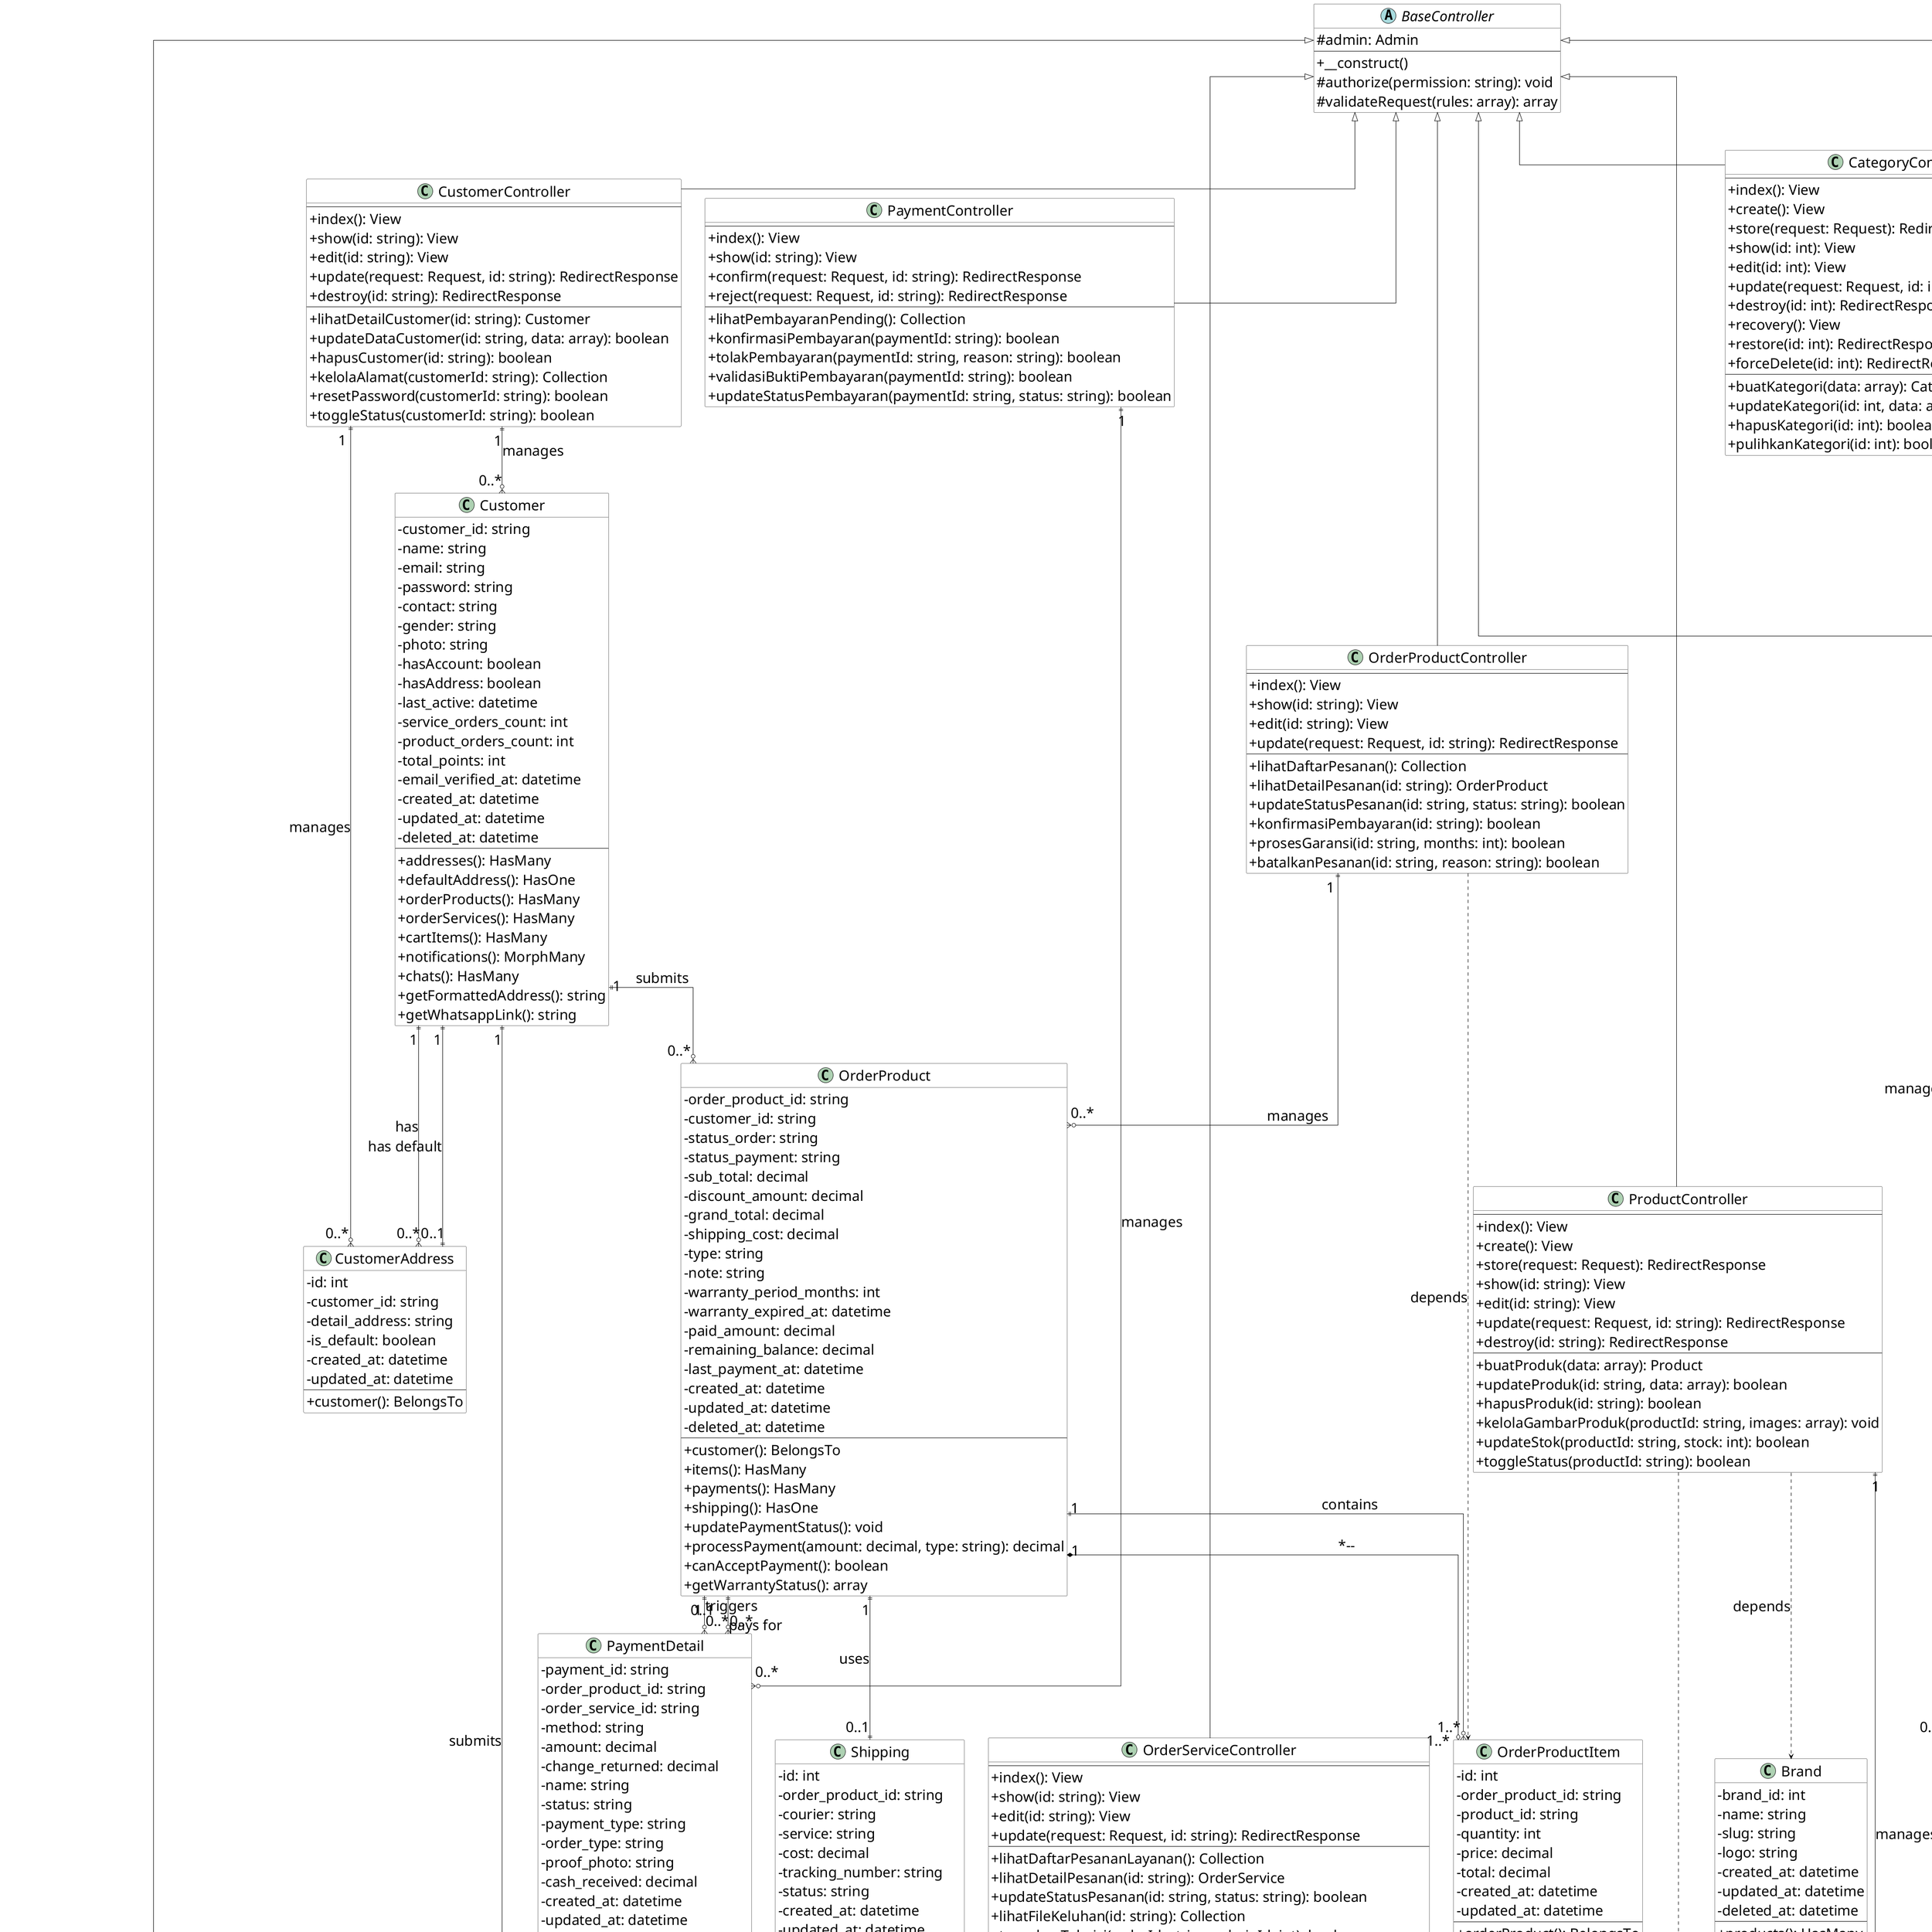 @startuml Admin E-commerce & Service Management System

skinparam linetype ortho
skinparam classAttributeIconSize 0
skinparam defaultFontSize 30
skinparam defaultFontName "Arial"
skinparam nodesep 50
skinparam ranksep 80
skinparam minClassWidth 200
skinparam class {
    BackgroundColor White
    BorderColor Black
    ArrowColor Black
}
skinparam packageStyle rectangle
!define SPACING_HORIZONTAL 100
!define SPACING_VERTICAL 120

class Admin {
    - id: int
    - name: string
    - email: string
    - password: string
    - role: string
    - theme: string
    - last_seen_at: datetime
    - email_verified_at: datetime
    --
    + login(email: string, password: string): boolean
    + logout(): void
    + cekOtorisasi(permission: string): boolean
    + isOnline(): boolean
    + updateLastSeen(): void
    + hasRole(role: string): boolean
}

abstract class BaseController {
    # admin: Admin
    --
    + __construct()
    # authorize(permission: string): void
    # validateRequest(rules: array): array
}

class CategoryController {
    --
    + index(): View
    + create(): View
    + store(request: Request): RedirectResponse
    + show(id: int): View
    + edit(id: int): View
    + update(request: Request, id: int): RedirectResponse
    + destroy(id: int): RedirectResponse
    + recovery(): View
    + restore(id: int): RedirectResponse
    + forceDelete(id: int): RedirectResponse
    --
    + buatKategori(data: array): Category
    + updateKategori(id: int, data: array): boolean
    + hapusKategori(id: int): boolean
    + pulihkanKategori(id: int): boolean
}

class ProductController {
    --
    + index(): View
    + create(): View
    + store(request: Request): RedirectResponse
    + show(id: string): View
    + edit(id: string): View
    + update(request: Request, id: string): RedirectResponse
    + destroy(id: string): RedirectResponse
    --
    + buatProduk(data: array): Product
    + updateProduk(id: string, data: array): boolean
    + hapusProduk(id: string): boolean
    + kelolaGambarProduk(productId: string, images: array): void
    + updateStok(productId: string, stock: int): boolean
    + toggleStatus(productId: string): boolean
}

class ServiceController {
    --
    + index(): View
    + create(): View
    + store(request: Request): RedirectResponse
    + show(id: string): View
    + edit(id: string): View
    + update(request: Request, id: string): RedirectResponse
    + destroy(id: string): RedirectResponse
    --
    + buatLayanan(data: array): Service
    + updateLayanan(id: string, data: array): boolean
    + hapusLayanan(id: string): boolean
    + updateHarga(serviceId: string, price: decimal): boolean
    + toggleKetersediaan(serviceId: string): boolean
}

class VoucherController {
    --
    + index(): View
    + create(): View
    + store(request: Request): RedirectResponse
    + show(id: int): View
    + edit(id: int): View
    + update(request: Request, id: int): RedirectResponse
    + destroy(id: int): RedirectResponse
    --
    + buatVoucher(data: array): Voucher
    + updateVoucher(id: int, data: array): boolean
    + hapusVoucher(id: int): boolean
    + validasiVoucher(code: string): boolean
    + toggleStatus(id: int): boolean
    + cekMasaBerlaku(id: int): boolean
}

class CustomerController {
    --
    + index(): View
    + show(id: string): View
    + edit(id: string): View
    + update(request: Request, id: string): RedirectResponse
    + destroy(id: string): RedirectResponse
    --
    + lihatDetailCustomer(id: string): Customer
    + updateDataCustomer(id: string, data: array): boolean
    + hapusCustomer(id: string): boolean
    + kelolaAlamat(customerId: string): Collection
    + resetPassword(customerId: string): boolean
    + toggleStatus(customerId: string): boolean
}

class OrderProductController {
    --
    + index(): View
    + show(id: string): View
    + edit(id: string): View
    + update(request: Request, id: string): RedirectResponse
    --
    + lihatDaftarPesanan(): Collection
    + lihatDetailPesanan(id: string): OrderProduct
    + updateStatusPesanan(id: string, status: string): boolean
    + konfirmasiPembayaran(id: string): boolean
    + prosesGaransi(id: string, months: int): boolean
    + batalkanPesanan(id: string, reason: string): boolean
}

class OrderServiceController {
    --
    + index(): View
    + show(id: string): View
    + edit(id: string): View
    + update(request: Request, id: string): RedirectResponse
    --
    + lihatDaftarPesananLayanan(): Collection
    + lihatDetailPesanan(id: string): OrderService
    + updateStatusPesanan(id: string, status: string): boolean
    + lihatFileKeluhan(id: string): Collection
    + tugaskanTeknisi(orderId: string, adminId: int): boolean
    + aturJadwalLayanan(orderId: string, schedule: datetime): boolean
}

class PaymentController {
    --
    + index(): View
    + show(id: string): View
    + confirm(request: Request, id: string): RedirectResponse
    + reject(request: Request, id: string): RedirectResponse
    --
    + lihatPembayaranPending(): Collection
    + konfirmasiPembayaran(paymentId: string): boolean
    + tolakPembayaran(paymentId: string, reason: string): boolean
    + validasiBuktiPembayaran(paymentId: string): boolean
    + updateStatusPembayaran(paymentId: string, status: string): boolean
}

class TechnicianScheduleController {
    --
    + index(): View
    + show(id: string): View
    + assign(request: Request): RedirectResponse
    + schedule(request: Request): RedirectResponse
    --
    + lihatAntrianLayanan(): Collection
    + lihatJadwalTeknisi(): Collection
    + tugaskanTiketLayanan(ticketId: string, adminId: int): boolean
    + aturSlotWaktu(ticketId: string, schedule: datetime): boolean
    + updateStatusTiket(ticketId: string, status: string): boolean
    + lihatBebanKerjaTeknisi(adminId: int): array
}

class Category {
    - categories_id: int
    - name: string
    - type: string
    - slug: string
    - created_at: datetime
    - updated_at: datetime
    - deleted_at: datetime
    --
    + products(): HasMany
    + services(): HasMany
    + generateSlug(): string
}

class Brand {
    - brand_id: int
    - name: string
    - slug: string
    - logo: string
    - created_at: datetime
    - updated_at: datetime
    - deleted_at: datetime
    --
    + products(): HasMany
}

class Product {
    - product_id: string
    - categories_id: int
    - brand_id: int
    - name: string
    - description: string
    - price: decimal
    - weight: int
    - stock: int
    - is_active: boolean
    - sold_count: int
    - slug: string
    - created_at: datetime
    - updated_at: datetime
    - deleted_at: datetime
    --
    + category(): BelongsTo
    + brand(): BelongsTo
    + images(): HasMany
    + getThumbnailUrl(): string
    + updateStock(quantity: int): void
    + incrementSoldCount(): void
}

class ProductImage {
    - id: int
    - product_id: string
    - url: string
    - is_main: boolean
    - created_at: datetime
    - updated_at: datetime
    --
    + product(): BelongsTo
}

class Service {
    - service_id: string
    - categories_id: int
    - name: string
    - description: string
    - price: decimal
    - thumbnail: string
    - slug: string
    - is_active: boolean
    - sold_count: int
    - created_at: datetime
    - updated_at: datetime
    - deleted_at: datetime
    --
    + category(): BelongsTo
    + getThumbnailUrl(): string
    + incrementSoldCount(): void
}

class Voucher {
    - voucher_id: int
    - code: string
    - name: string
    - type: string
    - discount_percentage: decimal
    - discount_amount: decimal
    - minimum_order_amount: decimal
    - is_active: boolean
    - used_count: int
    - start_date: date
    - end_date: date
    - created_at: datetime
    - updated_at: datetime
    - deleted_at: datetime
    --
    + isCurrentlyValid(): boolean
    + canBeUsed(): boolean
    + incrementUsedCount(): void
    + calculateDiscount(orderAmount: decimal): decimal
}

class Customer {
    - customer_id: string
    - name: string
    - email: string
    - password: string
    - contact: string
    - gender: string
    - photo: string
    - hasAccount: boolean
    - hasAddress: boolean
    - last_active: datetime
    - service_orders_count: int
    - product_orders_count: int
    - total_points: int
    - email_verified_at: datetime
    - created_at: datetime
    - updated_at: datetime
    - deleted_at: datetime
    --
    + addresses(): HasMany
    + defaultAddress(): HasOne
    + orderProducts(): HasMany
    + orderServices(): HasMany
    + cartItems(): HasMany
    + notifications(): MorphMany
    + chats(): HasMany
    + getFormattedAddress(): string
    + getWhatsappLink(): string
}

class CustomerAddress {
    - id: int
    - customer_id: string
    - detail_address: string
    - is_default: boolean
    - created_at: datetime
    - updated_at: datetime
    --
    + customer(): BelongsTo
}

class OrderProduct {
    - order_product_id: string
    - customer_id: string
    - status_order: string
    - status_payment: string
    - sub_total: decimal
    - discount_amount: decimal
    - grand_total: decimal
    - shipping_cost: decimal
    - type: string
    - note: string
    - warranty_period_months: int
    - warranty_expired_at: datetime
    - paid_amount: decimal
    - remaining_balance: decimal
    - last_payment_at: datetime
    - created_at: datetime
    - updated_at: datetime
    - deleted_at: datetime
    --
    + customer(): BelongsTo
    + items(): HasMany
    + payments(): HasMany
    + shipping(): HasOne
    + updatePaymentStatus(): void
    + processPayment(amount: decimal, type: string): decimal
    + canAcceptPayment(): boolean
    + getWarrantyStatus(): array
}

class OrderProductItem {
    - id: int
    - order_product_id: string
    - product_id: string
    - quantity: int
    - price: decimal
    - total: decimal
    - created_at: datetime
    - updated_at: datetime
    --
    + orderProduct(): BelongsTo
    + product(): BelongsTo
}

class OrderService {
    - order_service_id: string
    - customer_id: string
    - status_order: string
    - status_payment: string
    - complaints: string
    - type: string
    - device: string
    - note: string
    - hasTicket: boolean
    - hasDevice: boolean
    - sub_total: decimal
    - grand_total: decimal
    - discount_amount: decimal
    - warranty_period_months: int
    - warranty_expired_at: datetime
    - paid_amount: decimal
    - remaining_balance: decimal
    - last_payment_at: datetime
    - created_at: datetime
    - updated_at: datetime
    - deleted_at: datetime
    --
    + customer(): BelongsTo
    + items(): HasMany
    + images(): HasMany
    + media(): HasMany
    + tickets(): HasMany
    + paymentDetails(): HasMany
    + updatePaymentStatus(): void
    + processPayment(amount: decimal, type: string): decimal
    + canAcceptPayment(): boolean
    + getWarrantyStatus(): array
}

class OrderServiceItem {
    - id: int
    - order_service_id: string
    - service_id: string
    - quantity: int
    - price: decimal
    - total: decimal
    - created_at: datetime
    - updated_at: datetime
    --
    + orderService(): BelongsTo
    + service(): BelongsTo
}

class PaymentDetail {
    - payment_id: string
    - order_product_id: string
    - order_service_id: string
    - method: string
    - amount: decimal
    - change_returned: decimal
    - name: string
    - status: string
    - payment_type: string
    - order_type: string
    - proof_photo: string
    - cash_received: decimal
    - created_at: datetime
    - updated_at: datetime
    - deleted_at: datetime
    --
    + orderProduct(): BelongsTo
    + orderService(): BelongsTo
    + getOrder(): Model
    + validate(): array
    + getFormattedAmount(): string
    + getProofPhotoUrl(): string
}

class ServiceTicket {
    - service_ticket_id: string
    - order_service_id: string
    - admin_id: int
    - status: string
    - schedule_date: datetime
    - estimation_days: int
    - estimate_date: datetime
    - visit_schedule: datetime
    - created_at: datetime
    - updated_at: datetime
    - deleted_at: datetime
    --
    + orderService(): BelongsTo
    + admin(): BelongsTo
    + actions(): HasMany
    + updateStatus(status: string): void
    + assignTechnician(adminId: int): void
}

class ServiceAction {
    - id: int
    - service_ticket_id: string
    - action: string
    - description: string
    - created_at: datetime
    - updated_at: datetime
    --
    + serviceTicket(): BelongsTo
}

class Shipping {
    - id: int
    - order_product_id: string
    - courier: string
    - service: string
    - cost: decimal
    - tracking_number: string
    - status: string
    - created_at: datetime
    - updated_at: datetime
    --
    + orderProduct(): BelongsTo
}

' ==============================
' Generalisation (Inheritance) - IS-A Relationships
' ==============================
BaseController <|-- CategoryController
BaseController <|-- ProductController
BaseController <|-- ServiceController
BaseController <|-- VoucherController
BaseController <|-- CustomerController
BaseController <|-- OrderProductController
BaseController <|-- OrderServiceController
BaseController <|-- PaymentController
BaseController <|-- TechnicianScheduleController

' ==============================
' Dependencies (dashed line with arrow)
' ==============================
ProductController ..> Brand : "depends"
ProductController ..> ProductImage : "depends"
OrderProductController ..> OrderProductItem : "depends"
OrderServiceController ..> OrderServiceItem : "depends"

' ==============================
' Controller Management Associations (1 to 0..*)
' ==============================
CategoryController ||--o{ Category : "1" manages "0..*"
ProductController ||--o{ Product : "1" manages "0..*"
ServiceController ||--o{ Service : "1" manages "0..*"
VoucherController ||--o{ Voucher : "1" manages "0..*"
CustomerController ||--o{ Customer : "1" manages "0..*"
CustomerController ||--o{ CustomerAddress : "1" manages "0..*"
OrderProductController ||--o{ OrderProduct : "1" manages "0..*"
OrderServiceController ||--o{ OrderService : "1" manages "0..*"
PaymentController ||--o{ PaymentDetail : "1" manages "0..*"
TechnicianScheduleController ||--o{ ServiceTicket : "1" manages "0..*"
TechnicianScheduleController ||--o{ ServiceAction : "1" manages "0..*"

' ==============================
' One-to-Many Associations with Cardinality (1 to 0..*)
' ==============================
Category ||--o{ Product : "1" contains "0..*"
Category ||--o{ Service : "1" classifies "0..*"
Brand ||--o{ Product : "1" owns "0..*"
Customer ||--o{ CustomerAddress : "1" has "0..*"
Customer ||--o{ OrderProduct : "1" submits "0..*"
Customer ||--o{ OrderService : "1" submits "0..*"
OrderProduct ||--o{ OrderProductItem : "1" contains "1..*"
OrderProduct ||--o{ PaymentDetail : "1" triggers "0..*"
OrderService ||--o{ OrderServiceItem : "1" contains "1..*"
OrderService ||--o{ PaymentDetail : "1" triggers "0..*"
OrderService ||--o{ ServiceTicket : "1" generates "0..1"
ServiceTicket ||--o{ ServiceAction : "1" contains "0..*"
Product ||--o{ ProductImage : "1" contains "0..*"
Admin ||--o{ ServiceTicket : "1" handles "0..*"

' ==============================
' Many-to-One Reference Associations (0..* to 1)
' ==============================
OrderProductItem }o--|| Product : "0..*" references "1"
OrderServiceItem }o--|| Service : "0..*" references "1"
PaymentDetail }o--|| OrderProduct : "0..*" pays for "0..1"
PaymentDetail }o--|| OrderService : "0..*" pays for "0..1"

' ==============================
' One-to-One Associations (1 to 0..1)
' ==============================
OrderProduct ||--|| Shipping : "1" uses "0..1"
Customer ||--|| CustomerAddress : "1" has default "0..1"

' ==============================
' Composition (Strong Ownership - Whole-Part with Cardinality)
' ==============================
Product *--o ProductImage : "1" *-- "0..*"
OrderProduct *--o OrderProductItem : "1" *-- "1..*"
OrderService *--o OrderServiceItem : "1" *-- "1..*"
OrderService *--o ServiceTicket : "1" *-- "0..1"
ServiceTicket *--o ServiceAction : "1" *-- "0..*"

@enduml

